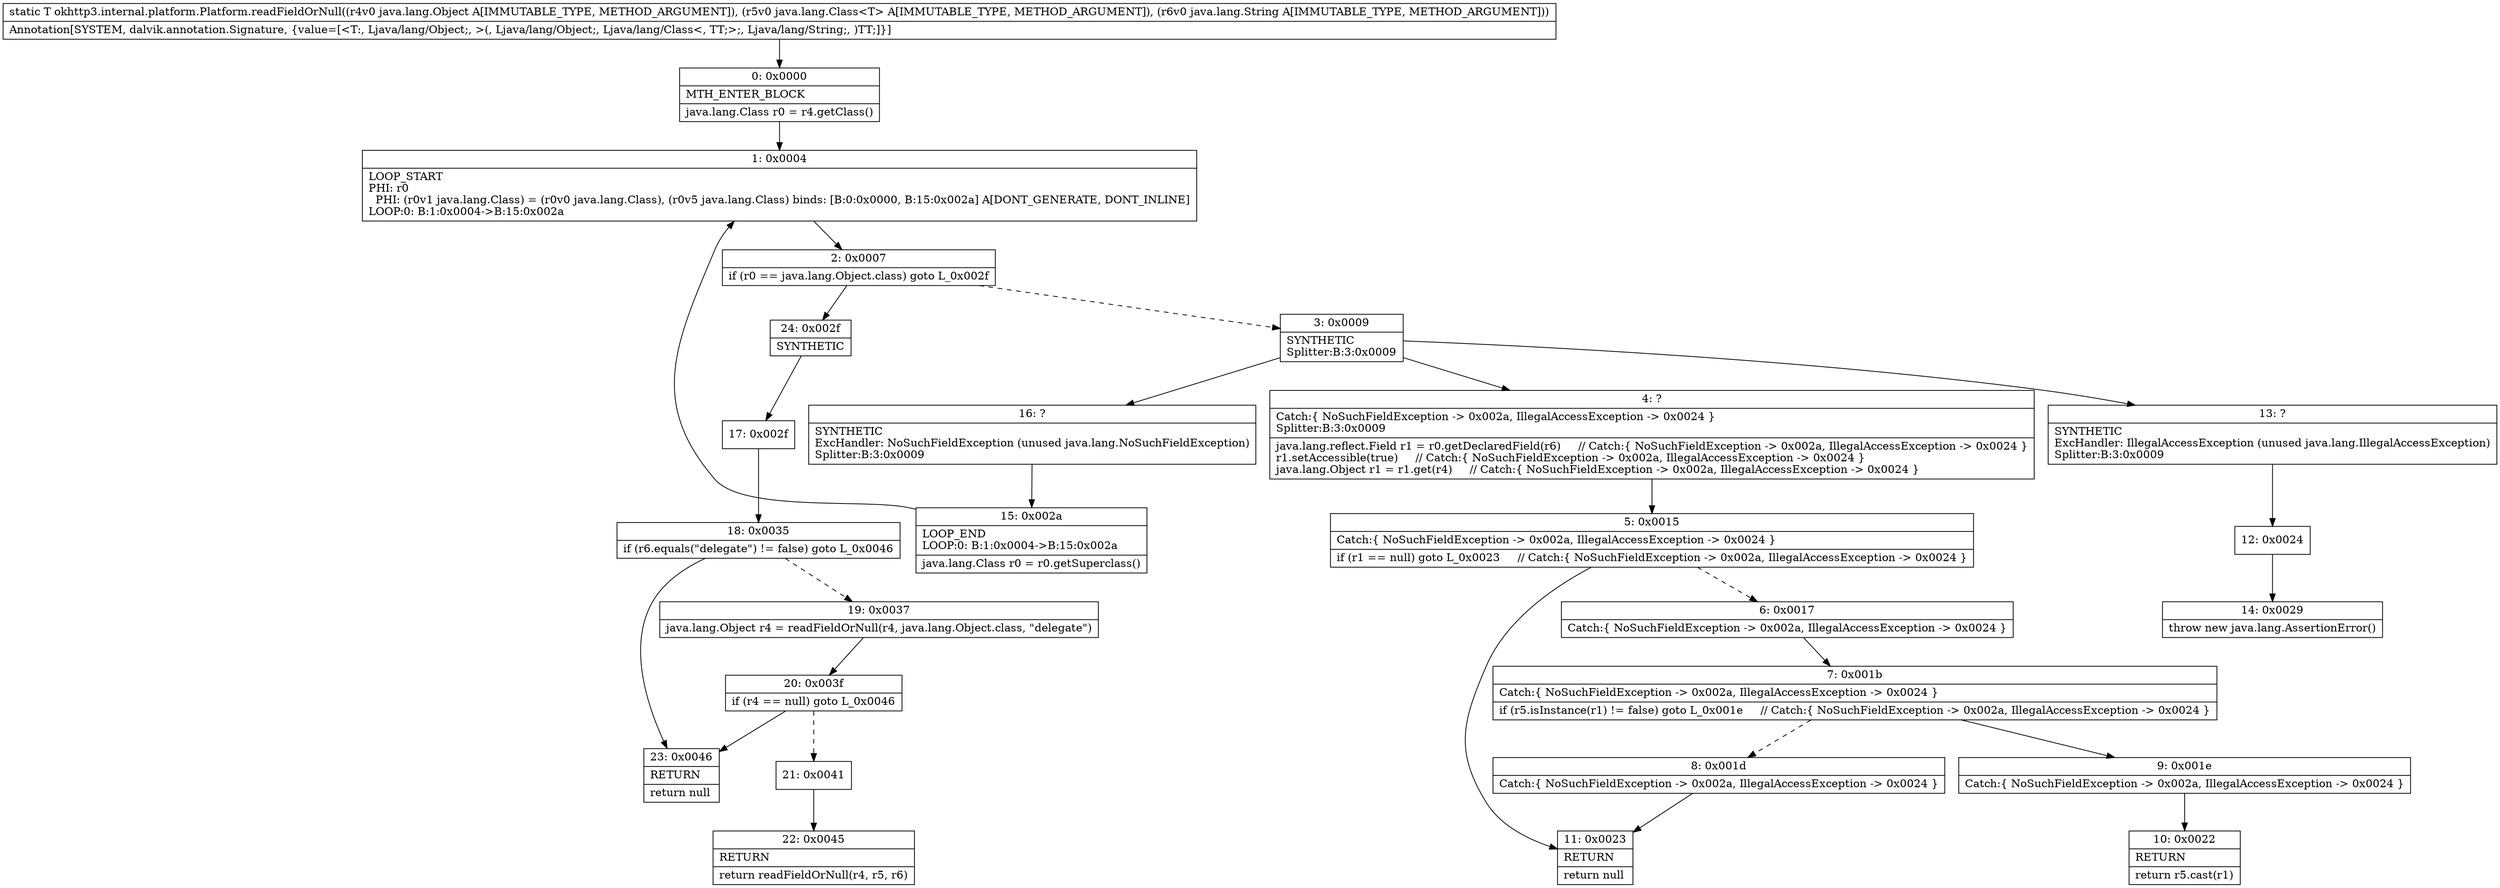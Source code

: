 digraph "CFG forokhttp3.internal.platform.Platform.readFieldOrNull(Ljava\/lang\/Object;Ljava\/lang\/Class;Ljava\/lang\/String;)Ljava\/lang\/Object;" {
Node_0 [shape=record,label="{0\:\ 0x0000|MTH_ENTER_BLOCK\l|java.lang.Class r0 = r4.getClass()\l}"];
Node_1 [shape=record,label="{1\:\ 0x0004|LOOP_START\lPHI: r0 \l  PHI: (r0v1 java.lang.Class) = (r0v0 java.lang.Class), (r0v5 java.lang.Class) binds: [B:0:0x0000, B:15:0x002a] A[DONT_GENERATE, DONT_INLINE]\lLOOP:0: B:1:0x0004\-\>B:15:0x002a\l}"];
Node_2 [shape=record,label="{2\:\ 0x0007|if (r0 == java.lang.Object.class) goto L_0x002f\l}"];
Node_3 [shape=record,label="{3\:\ 0x0009|SYNTHETIC\lSplitter:B:3:0x0009\l}"];
Node_4 [shape=record,label="{4\:\ ?|Catch:\{ NoSuchFieldException \-\> 0x002a, IllegalAccessException \-\> 0x0024 \}\lSplitter:B:3:0x0009\l|java.lang.reflect.Field r1 = r0.getDeclaredField(r6)     \/\/ Catch:\{ NoSuchFieldException \-\> 0x002a, IllegalAccessException \-\> 0x0024 \}\lr1.setAccessible(true)     \/\/ Catch:\{ NoSuchFieldException \-\> 0x002a, IllegalAccessException \-\> 0x0024 \}\ljava.lang.Object r1 = r1.get(r4)     \/\/ Catch:\{ NoSuchFieldException \-\> 0x002a, IllegalAccessException \-\> 0x0024 \}\l}"];
Node_5 [shape=record,label="{5\:\ 0x0015|Catch:\{ NoSuchFieldException \-\> 0x002a, IllegalAccessException \-\> 0x0024 \}\l|if (r1 == null) goto L_0x0023     \/\/ Catch:\{ NoSuchFieldException \-\> 0x002a, IllegalAccessException \-\> 0x0024 \}\l}"];
Node_6 [shape=record,label="{6\:\ 0x0017|Catch:\{ NoSuchFieldException \-\> 0x002a, IllegalAccessException \-\> 0x0024 \}\l}"];
Node_7 [shape=record,label="{7\:\ 0x001b|Catch:\{ NoSuchFieldException \-\> 0x002a, IllegalAccessException \-\> 0x0024 \}\l|if (r5.isInstance(r1) != false) goto L_0x001e     \/\/ Catch:\{ NoSuchFieldException \-\> 0x002a, IllegalAccessException \-\> 0x0024 \}\l}"];
Node_8 [shape=record,label="{8\:\ 0x001d|Catch:\{ NoSuchFieldException \-\> 0x002a, IllegalAccessException \-\> 0x0024 \}\l}"];
Node_9 [shape=record,label="{9\:\ 0x001e|Catch:\{ NoSuchFieldException \-\> 0x002a, IllegalAccessException \-\> 0x0024 \}\l}"];
Node_10 [shape=record,label="{10\:\ 0x0022|RETURN\l|return r5.cast(r1)\l}"];
Node_11 [shape=record,label="{11\:\ 0x0023|RETURN\l|return null\l}"];
Node_12 [shape=record,label="{12\:\ 0x0024}"];
Node_13 [shape=record,label="{13\:\ ?|SYNTHETIC\lExcHandler: IllegalAccessException (unused java.lang.IllegalAccessException)\lSplitter:B:3:0x0009\l}"];
Node_14 [shape=record,label="{14\:\ 0x0029|throw new java.lang.AssertionError()\l}"];
Node_15 [shape=record,label="{15\:\ 0x002a|LOOP_END\lLOOP:0: B:1:0x0004\-\>B:15:0x002a\l|java.lang.Class r0 = r0.getSuperclass()\l}"];
Node_16 [shape=record,label="{16\:\ ?|SYNTHETIC\lExcHandler: NoSuchFieldException (unused java.lang.NoSuchFieldException)\lSplitter:B:3:0x0009\l}"];
Node_17 [shape=record,label="{17\:\ 0x002f}"];
Node_18 [shape=record,label="{18\:\ 0x0035|if (r6.equals(\"delegate\") != false) goto L_0x0046\l}"];
Node_19 [shape=record,label="{19\:\ 0x0037|java.lang.Object r4 = readFieldOrNull(r4, java.lang.Object.class, \"delegate\")\l}"];
Node_20 [shape=record,label="{20\:\ 0x003f|if (r4 == null) goto L_0x0046\l}"];
Node_21 [shape=record,label="{21\:\ 0x0041}"];
Node_22 [shape=record,label="{22\:\ 0x0045|RETURN\l|return readFieldOrNull(r4, r5, r6)\l}"];
Node_23 [shape=record,label="{23\:\ 0x0046|RETURN\l|return null\l}"];
Node_24 [shape=record,label="{24\:\ 0x002f|SYNTHETIC\l}"];
MethodNode[shape=record,label="{static T okhttp3.internal.platform.Platform.readFieldOrNull((r4v0 java.lang.Object A[IMMUTABLE_TYPE, METHOD_ARGUMENT]), (r5v0 java.lang.Class\<T\> A[IMMUTABLE_TYPE, METHOD_ARGUMENT]), (r6v0 java.lang.String A[IMMUTABLE_TYPE, METHOD_ARGUMENT]))  | Annotation[SYSTEM, dalvik.annotation.Signature, \{value=[\<T:, Ljava\/lang\/Object;, \>(, Ljava\/lang\/Object;, Ljava\/lang\/Class\<, TT;\>;, Ljava\/lang\/String;, )TT;]\}]\l}"];
MethodNode -> Node_0;
Node_0 -> Node_1;
Node_1 -> Node_2;
Node_2 -> Node_3[style=dashed];
Node_2 -> Node_24;
Node_3 -> Node_4;
Node_3 -> Node_16;
Node_3 -> Node_13;
Node_4 -> Node_5;
Node_5 -> Node_6[style=dashed];
Node_5 -> Node_11;
Node_6 -> Node_7;
Node_7 -> Node_8[style=dashed];
Node_7 -> Node_9;
Node_8 -> Node_11;
Node_9 -> Node_10;
Node_12 -> Node_14;
Node_13 -> Node_12;
Node_15 -> Node_1;
Node_16 -> Node_15;
Node_17 -> Node_18;
Node_18 -> Node_19[style=dashed];
Node_18 -> Node_23;
Node_19 -> Node_20;
Node_20 -> Node_21[style=dashed];
Node_20 -> Node_23;
Node_21 -> Node_22;
Node_24 -> Node_17;
}


